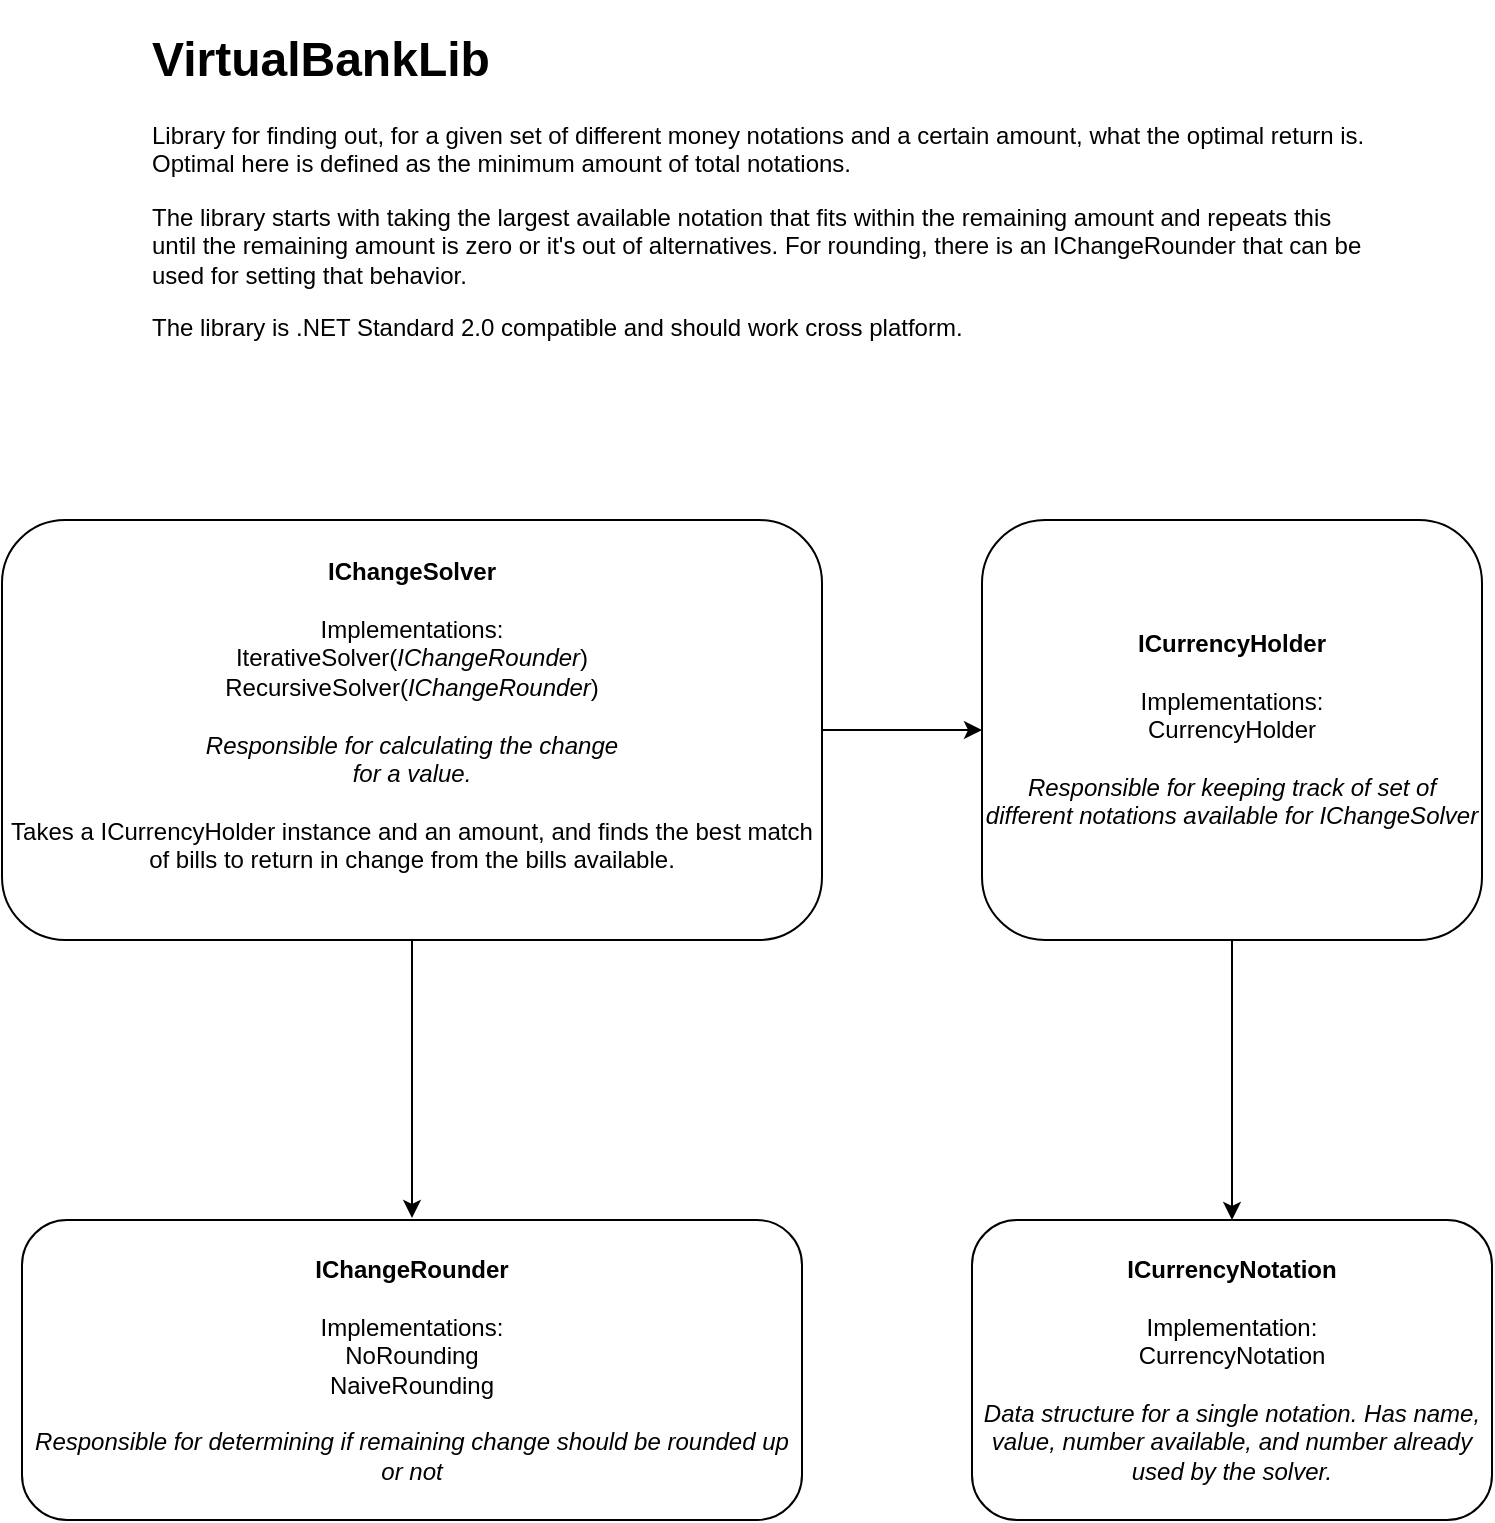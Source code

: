 <mxfile version="11.3.0" type="device" pages="1"><diagram id="dsj4S0pec13vXL07bsYl" name="Page-1"><mxGraphModel dx="1148" dy="777" grid="1" gridSize="10" guides="1" tooltips="1" connect="1" arrows="1" fold="1" page="1" pageScale="1" pageWidth="850" pageHeight="1100" math="0" shadow="0"><root><mxCell id="0"/><mxCell id="1" parent="0"/><mxCell id="_qBR3QBhS6CF0Se8-9xP-4" style="edgeStyle=orthogonalEdgeStyle;rounded=0;orthogonalLoop=1;jettySize=auto;html=1;exitX=1;exitY=0.5;exitDx=0;exitDy=0;" edge="1" parent="1" source="_qBR3QBhS6CF0Se8-9xP-2" target="_qBR3QBhS6CF0Se8-9xP-3"><mxGeometry relative="1" as="geometry"/></mxCell><mxCell id="_qBR3QBhS6CF0Se8-9xP-9" style="edgeStyle=orthogonalEdgeStyle;rounded=0;orthogonalLoop=1;jettySize=auto;html=1;exitX=0.5;exitY=1;exitDx=0;exitDy=0;" edge="1" parent="1" source="_qBR3QBhS6CF0Se8-9xP-2"><mxGeometry relative="1" as="geometry"><mxPoint x="225" y="689" as="targetPoint"/></mxGeometry></mxCell><mxCell id="_qBR3QBhS6CF0Se8-9xP-2" value="&lt;div&gt;&lt;b&gt;IChangeSolver&lt;/b&gt;&lt;/div&gt;&lt;div&gt;&lt;br&gt;&lt;/div&gt;&lt;div&gt;Implementations:&lt;br&gt;&lt;/div&gt;&lt;div&gt;IterativeSolver(&lt;i&gt;IChangeRounder&lt;/i&gt;)&lt;/div&gt;&lt;div&gt;RecursiveSolver(&lt;i&gt;IChangeRounder&lt;/i&gt;)&lt;/div&gt;&lt;div&gt;&lt;br&gt;&lt;/div&gt;&lt;div&gt;&lt;i&gt;Responsible for calculating the change&lt;/i&gt;&lt;/div&gt;&lt;div&gt;&lt;i&gt;for a value.&lt;/i&gt;&lt;/div&gt;&lt;div&gt;&lt;br&gt;&lt;/div&gt;&lt;div&gt;Takes a ICurrencyHolder instance and an amount, and finds the best match of bills to return in change from the bills available. &lt;br&gt;&lt;/div&gt;&lt;div align=&quot;center&quot;&gt;&lt;br&gt;&lt;/div&gt;" style="rounded=1;whiteSpace=wrap;html=1;align=center;" vertex="1" parent="1"><mxGeometry x="20" y="340" width="410" height="210" as="geometry"/></mxCell><mxCell id="_qBR3QBhS6CF0Se8-9xP-10" style="edgeStyle=orthogonalEdgeStyle;rounded=0;orthogonalLoop=1;jettySize=auto;html=1;exitX=0.5;exitY=1;exitDx=0;exitDy=0;" edge="1" parent="1" source="_qBR3QBhS6CF0Se8-9xP-3" target="_qBR3QBhS6CF0Se8-9xP-7"><mxGeometry relative="1" as="geometry"/></mxCell><mxCell id="_qBR3QBhS6CF0Se8-9xP-3" value="&lt;div&gt;&lt;b&gt;ICurrencyHolder&lt;/b&gt;&lt;/div&gt;&lt;div&gt;&lt;br&gt;&lt;/div&gt;&lt;div&gt;Implementations:&lt;/div&gt;&lt;div&gt;CurrencyHolder&lt;/div&gt;&lt;div&gt;&lt;br&gt;&lt;/div&gt;&lt;div&gt;&lt;i&gt;Responsible for keeping track of set of different notations available for IChangeSolver&lt;/i&gt;&lt;br&gt;&lt;/div&gt;" style="rounded=1;whiteSpace=wrap;html=1;" vertex="1" parent="1"><mxGeometry x="510" y="340" width="250" height="210" as="geometry"/></mxCell><mxCell id="_qBR3QBhS6CF0Se8-9xP-6" value="&lt;div&gt;&lt;b&gt;IChangeRounder&lt;/b&gt;&lt;/div&gt;&lt;div&gt;&lt;br&gt;&lt;/div&gt;&lt;div&gt;Implementations:&lt;/div&gt;&lt;div&gt;NoRounding&lt;/div&gt;&lt;div&gt;NaiveRounding&lt;/div&gt;&lt;div&gt;&lt;br&gt;&lt;/div&gt;&lt;div&gt;&lt;i&gt;Responsible for determining if remaining change should be rounded up or not&lt;/i&gt;&lt;br&gt;&lt;/div&gt;" style="rounded=1;whiteSpace=wrap;html=1;" vertex="1" parent="1"><mxGeometry x="30" y="690" width="390" height="150" as="geometry"/></mxCell><mxCell id="_qBR3QBhS6CF0Se8-9xP-7" value="&lt;div&gt;&lt;b&gt;ICurrencyNotation&lt;/b&gt;&lt;/div&gt;&lt;div&gt;&lt;br&gt;&lt;/div&gt;&lt;div&gt;Implementation:&lt;/div&gt;&lt;div&gt;CurrencyNotation&lt;/div&gt;&lt;div&gt;&lt;br&gt;&lt;/div&gt;&lt;div&gt;&lt;i&gt;Data structure for a single notation. Has name, value, number available, and number already used by the solver.&lt;/i&gt;&lt;br&gt;&lt;/div&gt;" style="rounded=1;whiteSpace=wrap;html=1;" vertex="1" parent="1"><mxGeometry x="505" y="690" width="260" height="150" as="geometry"/></mxCell><mxCell id="_qBR3QBhS6CF0Se8-9xP-11" value="&lt;h1&gt;VirtualBankLib&lt;/h1&gt;&lt;p&gt;Library for finding out, for a given set of different money notations and a certain amount, what the optimal return is. Optimal here is defined as the minimum amount of total notations.&lt;/p&gt;&lt;p&gt;The library starts with taking the largest available notation that fits within the remaining amount and repeats this until the remaining amount is zero or it's out of alternatives. For rounding, there is an IChangeRounder that can be used for setting that behavior.&lt;/p&gt;&lt;p&gt;The library is .NET Standard 2.0 compatible and should work cross platform.&lt;br&gt;&lt;/p&gt;" style="text;html=1;strokeColor=none;fillColor=none;spacing=5;spacingTop=-20;whiteSpace=wrap;overflow=hidden;rounded=0;" vertex="1" parent="1"><mxGeometry x="90" y="90" width="620" height="210" as="geometry"/></mxCell></root></mxGraphModel></diagram></mxfile>